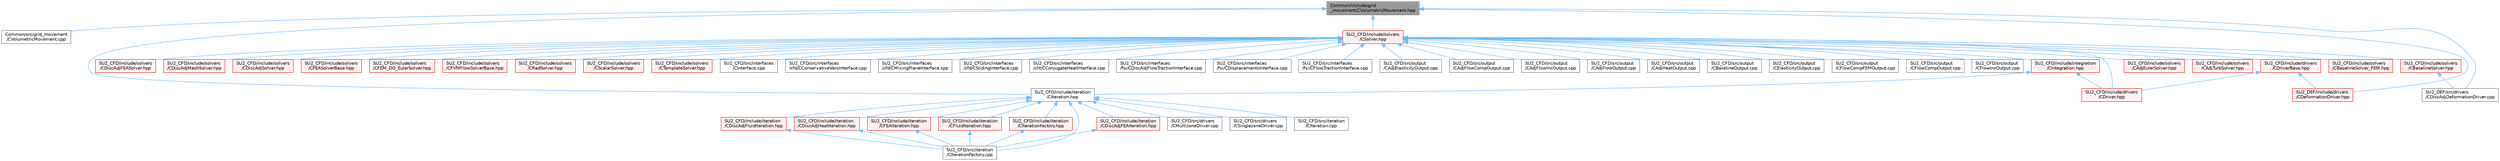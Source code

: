 digraph "Common/include/grid_movement/CVolumetricMovement.hpp"
{
 // LATEX_PDF_SIZE
  bgcolor="transparent";
  edge [fontname=Helvetica,fontsize=10,labelfontname=Helvetica,labelfontsize=10];
  node [fontname=Helvetica,fontsize=10,shape=box,height=0.2,width=0.4];
  Node1 [id="Node000001",label="Common/include/grid\l_movement/CVolumetricMovement.hpp",height=0.2,width=0.4,color="gray40", fillcolor="grey60", style="filled", fontcolor="black",tooltip="Headers of the CVolumetricMovement class."];
  Node1 -> Node2 [id="edge1_Node000001_Node000002",dir="back",color="steelblue1",style="solid",tooltip=" "];
  Node2 [id="Node000002",label="Common/src/grid_movement\l/CVolumetricMovement.cpp",height=0.2,width=0.4,color="grey40", fillcolor="white", style="filled",URL="$CVolumetricMovement_8cpp.html",tooltip="Subroutines for moving mesh volume elements."];
  Node1 -> Node3 [id="edge2_Node000001_Node000003",dir="back",color="steelblue1",style="solid",tooltip=" "];
  Node3 [id="Node000003",label="SU2_CFD/include/iteration\l/CIteration.hpp",height=0.2,width=0.4,color="grey40", fillcolor="white", style="filled",URL="$CIteration_8hpp.html",tooltip="Headers of the iteration classes used by SU2_CFD. Each CIteration class represents an available physi..."];
  Node3 -> Node4 [id="edge3_Node000003_Node000004",dir="back",color="steelblue1",style="solid",tooltip=" "];
  Node4 [id="Node000004",label="SU2_CFD/include/iteration\l/CDiscAdjFEAIteration.hpp",height=0.2,width=0.4,color="red", fillcolor="#FFF0F0", style="filled",URL="$CDiscAdjFEAIteration_8hpp.html",tooltip=" "];
  Node4 -> Node6 [id="edge4_Node000004_Node000006",dir="back",color="steelblue1",style="solid",tooltip=" "];
  Node6 [id="Node000006",label="SU2_CFD/src/iteration\l/CIterationFactory.cpp",height=0.2,width=0.4,color="grey40", fillcolor="white", style="filled",URL="$CIterationFactory_8cpp.html",tooltip=" "];
  Node3 -> Node7 [id="edge5_Node000003_Node000007",dir="back",color="steelblue1",style="solid",tooltip=" "];
  Node7 [id="Node000007",label="SU2_CFD/include/iteration\l/CDiscAdjFluidIteration.hpp",height=0.2,width=0.4,color="red", fillcolor="#FFF0F0", style="filled",URL="$CDiscAdjFluidIteration_8hpp.html",tooltip="Headers of the iteration classes used by SU2_CFD. Each CIteration class represents an available physi..."];
  Node7 -> Node6 [id="edge6_Node000007_Node000006",dir="back",color="steelblue1",style="solid",tooltip=" "];
  Node3 -> Node9 [id="edge7_Node000003_Node000009",dir="back",color="steelblue1",style="solid",tooltip=" "];
  Node9 [id="Node000009",label="SU2_CFD/include/iteration\l/CDiscAdjHeatIteration.hpp",height=0.2,width=0.4,color="red", fillcolor="#FFF0F0", style="filled",URL="$CDiscAdjHeatIteration_8hpp.html",tooltip="Headers of the iteration classes used by SU2_CFD. Each CIteration class represents an available physi..."];
  Node9 -> Node6 [id="edge8_Node000009_Node000006",dir="back",color="steelblue1",style="solid",tooltip=" "];
  Node3 -> Node11 [id="edge9_Node000003_Node000011",dir="back",color="steelblue1",style="solid",tooltip=" "];
  Node11 [id="Node000011",label="SU2_CFD/include/iteration\l/CFEAIteration.hpp",height=0.2,width=0.4,color="red", fillcolor="#FFF0F0", style="filled",URL="$CFEAIteration_8hpp.html",tooltip="Headers of the iteration classes used by SU2_CFD. Each CIteration class represents an available physi..."];
  Node11 -> Node6 [id="edge10_Node000011_Node000006",dir="back",color="steelblue1",style="solid",tooltip=" "];
  Node3 -> Node13 [id="edge11_Node000003_Node000013",dir="back",color="steelblue1",style="solid",tooltip=" "];
  Node13 [id="Node000013",label="SU2_CFD/include/iteration\l/CFluidIteration.hpp",height=0.2,width=0.4,color="red", fillcolor="#FFF0F0", style="filled",URL="$CFluidIteration_8hpp.html",tooltip=" "];
  Node13 -> Node6 [id="edge12_Node000013_Node000006",dir="back",color="steelblue1",style="solid",tooltip=" "];
  Node3 -> Node24 [id="edge13_Node000003_Node000024",dir="back",color="steelblue1",style="solid",tooltip=" "];
  Node24 [id="Node000024",label="SU2_CFD/include/iteration\l/CIterationFactory.hpp",height=0.2,width=0.4,color="red", fillcolor="#FFF0F0", style="filled",URL="$CIterationFactory_8hpp.html",tooltip="Headers of the iteration classes used by SU2_CFD. Each CIteration class represents an available physi..."];
  Node24 -> Node6 [id="edge14_Node000024_Node000006",dir="back",color="steelblue1",style="solid",tooltip=" "];
  Node3 -> Node27 [id="edge15_Node000003_Node000027",dir="back",color="steelblue1",style="solid",tooltip=" "];
  Node27 [id="Node000027",label="SU2_CFD/src/drivers\l/CMultizoneDriver.cpp",height=0.2,width=0.4,color="grey40", fillcolor="white", style="filled",URL="$CMultizoneDriver_8cpp.html",tooltip=" "];
  Node3 -> Node28 [id="edge16_Node000003_Node000028",dir="back",color="steelblue1",style="solid",tooltip=" "];
  Node28 [id="Node000028",label="SU2_CFD/src/drivers\l/CSinglezoneDriver.cpp",height=0.2,width=0.4,color="grey40", fillcolor="white", style="filled",URL="$CSinglezoneDriver_8cpp.html",tooltip=" "];
  Node3 -> Node29 [id="edge17_Node000003_Node000029",dir="back",color="steelblue1",style="solid",tooltip=" "];
  Node29 [id="Node000029",label="SU2_CFD/src/iteration\l/CIteration.cpp",height=0.2,width=0.4,color="grey40", fillcolor="white", style="filled",URL="$CIteration_8cpp.html",tooltip=" "];
  Node3 -> Node6 [id="edge18_Node000003_Node000006",dir="back",color="steelblue1",style="solid",tooltip=" "];
  Node1 -> Node30 [id="edge19_Node000001_Node000030",dir="back",color="steelblue1",style="solid",tooltip=" "];
  Node30 [id="Node000030",label="SU2_CFD/include/solvers\l/CSolver.hpp",height=0.2,width=0.4,color="red", fillcolor="#FFF0F0", style="filled",URL="$CSolver_8hpp.html",tooltip="Headers of the CSolver class which is inherited by all of the other solvers."];
  Node30 -> Node31 [id="edge20_Node000030_Node000031",dir="back",color="steelblue1",style="solid",tooltip=" "];
  Node31 [id="Node000031",label="SU2_CFD/include/drivers\l/CDriver.hpp",height=0.2,width=0.4,color="red", fillcolor="#FFF0F0", style="filled",URL="$CDriver_8hpp.html",tooltip="Headers of the main subroutines for driving single or multi-zone problems. The subroutines and functi..."];
  Node30 -> Node41 [id="edge21_Node000030_Node000041",dir="back",color="steelblue1",style="solid",tooltip=" "];
  Node41 [id="Node000041",label="SU2_CFD/include/drivers\l/CDriverBase.hpp",height=0.2,width=0.4,color="red", fillcolor="#FFF0F0", style="filled",URL="$CDriverBase_8hpp.html",tooltip="Base class for all drivers."];
  Node41 -> Node31 [id="edge22_Node000041_Node000031",dir="back",color="steelblue1",style="solid",tooltip=" "];
  Node41 -> Node43 [id="edge23_Node000041_Node000043",dir="back",color="steelblue1",style="solid",tooltip=" "];
  Node43 [id="Node000043",label="SU2_DEF/include/drivers\l/CDeformationDriver.hpp",height=0.2,width=0.4,color="red", fillcolor="#FFF0F0", style="filled",URL="$CDeformationDriver_8hpp.html",tooltip="Headers of the main subroutines for driving the mesh deformation."];
  Node30 -> Node49 [id="edge24_Node000030_Node000049",dir="back",color="steelblue1",style="solid",tooltip=" "];
  Node49 [id="Node000049",label="SU2_CFD/include/integration\l/CIntegration.hpp",height=0.2,width=0.4,color="red", fillcolor="#FFF0F0", style="filled",URL="$CIntegration_8hpp.html",tooltip="Declaration of the main routines to orchestrate space and time integration."];
  Node49 -> Node31 [id="edge25_Node000049_Node000031",dir="back",color="steelblue1",style="solid",tooltip=" "];
  Node49 -> Node3 [id="edge26_Node000049_Node000003",dir="back",color="steelblue1",style="solid",tooltip=" "];
  Node30 -> Node62 [id="edge27_Node000030_Node000062",dir="back",color="steelblue1",style="solid",tooltip=" "];
  Node62 [id="Node000062",label="SU2_CFD/include/solvers\l/CAdjEulerSolver.hpp",height=0.2,width=0.4,color="red", fillcolor="#FFF0F0", style="filled",URL="$CAdjEulerSolver_8hpp.html",tooltip="Headers of the CAdjEulerSolver class."];
  Node30 -> Node67 [id="edge28_Node000030_Node000067",dir="back",color="steelblue1",style="solid",tooltip=" "];
  Node67 [id="Node000067",label="SU2_CFD/include/solvers\l/CAdjTurbSolver.hpp",height=0.2,width=0.4,color="red", fillcolor="#FFF0F0", style="filled",URL="$CAdjTurbSolver_8hpp.html",tooltip="Headers of the CAdjTurbSolver class."];
  Node30 -> Node69 [id="edge29_Node000030_Node000069",dir="back",color="steelblue1",style="solid",tooltip=" "];
  Node69 [id="Node000069",label="SU2_CFD/include/solvers\l/CBaselineSolver.hpp",height=0.2,width=0.4,color="red", fillcolor="#FFF0F0", style="filled",URL="$CBaselineSolver_8hpp.html",tooltip=" "];
  Node69 -> Node47 [id="edge30_Node000069_Node000047",dir="back",color="steelblue1",style="solid",tooltip=" "];
  Node47 [id="Node000047",label="SU2_DEF/src/drivers\l/CDiscAdjDeformationDriver.cpp",height=0.2,width=0.4,color="grey40", fillcolor="white", style="filled",URL="$CDiscAdjDeformationDriver_8cpp.html",tooltip="Main subroutines for driving the projection of sensitivities."];
  Node30 -> Node73 [id="edge31_Node000030_Node000073",dir="back",color="steelblue1",style="solid",tooltip=" "];
  Node73 [id="Node000073",label="SU2_CFD/include/solvers\l/CBaselineSolver_FEM.hpp",height=0.2,width=0.4,color="red", fillcolor="#FFF0F0", style="filled",URL="$CBaselineSolver__FEM_8hpp.html",tooltip=" "];
  Node30 -> Node75 [id="edge32_Node000030_Node000075",dir="back",color="steelblue1",style="solid",tooltip=" "];
  Node75 [id="Node000075",label="SU2_CFD/include/solvers\l/CDiscAdjFEASolver.hpp",height=0.2,width=0.4,color="red", fillcolor="#FFF0F0", style="filled",URL="$CDiscAdjFEASolver_8hpp.html",tooltip="Headers of the CDiscAdjFEASolver class."];
  Node30 -> Node77 [id="edge33_Node000030_Node000077",dir="back",color="steelblue1",style="solid",tooltip=" "];
  Node77 [id="Node000077",label="SU2_CFD/include/solvers\l/CDiscAdjMeshSolver.hpp",height=0.2,width=0.4,color="red", fillcolor="#FFF0F0", style="filled",URL="$CDiscAdjMeshSolver_8hpp.html",tooltip=" "];
  Node30 -> Node79 [id="edge34_Node000030_Node000079",dir="back",color="steelblue1",style="solid",tooltip=" "];
  Node79 [id="Node000079",label="SU2_CFD/include/solvers\l/CDiscAdjSolver.hpp",height=0.2,width=0.4,color="red", fillcolor="#FFF0F0", style="filled",URL="$CDiscAdjSolver_8hpp.html",tooltip="Headers of the CDiscAdjSolver class."];
  Node30 -> Node81 [id="edge35_Node000030_Node000081",dir="back",color="steelblue1",style="solid",tooltip=" "];
  Node81 [id="Node000081",label="SU2_CFD/include/solvers\l/CFEASolverBase.hpp",height=0.2,width=0.4,color="red", fillcolor="#FFF0F0", style="filled",URL="$CFEASolverBase_8hpp.html",tooltip=" "];
  Node30 -> Node89 [id="edge36_Node000030_Node000089",dir="back",color="steelblue1",style="solid",tooltip=" "];
  Node89 [id="Node000089",label="SU2_CFD/include/solvers\l/CFEM_DG_EulerSolver.hpp",height=0.2,width=0.4,color="red", fillcolor="#FFF0F0", style="filled",URL="$CFEM__DG__EulerSolver_8hpp.html",tooltip="Headers of the CFEM_DG_EulerSolver class."];
  Node30 -> Node93 [id="edge37_Node000030_Node000093",dir="back",color="steelblue1",style="solid",tooltip=" "];
  Node93 [id="Node000093",label="SU2_CFD/include/solvers\l/CFVMFlowSolverBase.hpp",height=0.2,width=0.4,color="red", fillcolor="#FFF0F0", style="filled",URL="$CFVMFlowSolverBase_8hpp.html",tooltip="Base class template for all FVM flow solvers."];
  Node30 -> Node107 [id="edge38_Node000030_Node000107",dir="back",color="steelblue1",style="solid",tooltip=" "];
  Node107 [id="Node000107",label="SU2_CFD/include/solvers\l/CRadSolver.hpp",height=0.2,width=0.4,color="red", fillcolor="#FFF0F0", style="filled",URL="$CRadSolver_8hpp.html",tooltip="Declaration and inlines of the class to compute a generic radiation solver."];
  Node30 -> Node111 [id="edge39_Node000030_Node000111",dir="back",color="steelblue1",style="solid",tooltip=" "];
  Node111 [id="Node000111",label="SU2_CFD/include/solvers\l/CScalarSolver.hpp",height=0.2,width=0.4,color="red", fillcolor="#FFF0F0", style="filled",URL="$CScalarSolver_8hpp.html",tooltip="Headers of the CScalarSolver class."];
  Node30 -> Node127 [id="edge40_Node000030_Node000127",dir="back",color="steelblue1",style="solid",tooltip=" "];
  Node127 [id="Node000127",label="SU2_CFD/include/solvers\l/CTemplateSolver.hpp",height=0.2,width=0.4,color="red", fillcolor="#FFF0F0", style="filled",URL="$CTemplateSolver_8hpp.html",tooltip="Headers of the CTemplateSolver class."];
  Node30 -> Node129 [id="edge41_Node000030_Node000129",dir="back",color="steelblue1",style="solid",tooltip=" "];
  Node129 [id="Node000129",label="SU2_CFD/src/interfaces\l/CInterface.cpp",height=0.2,width=0.4,color="grey40", fillcolor="white", style="filled",URL="$CInterface_8cpp.html",tooltip="Main subroutines for MPI transfer of information between zones."];
  Node30 -> Node130 [id="edge42_Node000030_Node000130",dir="back",color="steelblue1",style="solid",tooltip=" "];
  Node130 [id="Node000130",label="SU2_CFD/src/interfaces\l/cfd/CConservativeVarsInterface.cpp",height=0.2,width=0.4,color="grey40", fillcolor="white", style="filled",URL="$CConservativeVarsInterface_8cpp.html",tooltip="Declaration and inlines of the class to transfer conservative variables from a generic zone into anot..."];
  Node30 -> Node131 [id="edge43_Node000030_Node000131",dir="back",color="steelblue1",style="solid",tooltip=" "];
  Node131 [id="Node000131",label="SU2_CFD/src/interfaces\l/cfd/CMixingPlaneInterface.cpp",height=0.2,width=0.4,color="grey40", fillcolor="white", style="filled",URL="$CMixingPlaneInterface_8cpp.html",tooltip="Declaration and inlines of the class to transfer average variables needed for MixingPlane computation..."];
  Node30 -> Node132 [id="edge44_Node000030_Node000132",dir="back",color="steelblue1",style="solid",tooltip=" "];
  Node132 [id="Node000132",label="SU2_CFD/src/interfaces\l/cfd/CSlidingInterface.cpp",height=0.2,width=0.4,color="grey40", fillcolor="white", style="filled",URL="$CSlidingInterface_8cpp.html",tooltip="Declaration and inlines of the class to transfer conservative variables from a generic zone into anot..."];
  Node30 -> Node133 [id="edge45_Node000030_Node000133",dir="back",color="steelblue1",style="solid",tooltip=" "];
  Node133 [id="Node000133",label="SU2_CFD/src/interfaces\l/cht/CConjugateHeatInterface.cpp",height=0.2,width=0.4,color="grey40", fillcolor="white", style="filled",URL="$CConjugateHeatInterface_8cpp.html",tooltip="Declaration and inlines of the class to transfer temperature and heatflux density for conjugate heat ..."];
  Node30 -> Node134 [id="edge46_Node000030_Node000134",dir="back",color="steelblue1",style="solid",tooltip=" "];
  Node134 [id="Node000134",label="SU2_CFD/src/interfaces\l/fsi/CDiscAdjFlowTractionInterface.cpp",height=0.2,width=0.4,color="grey40", fillcolor="white", style="filled",URL="$CDiscAdjFlowTractionInterface_8cpp.html",tooltip="Declaration and inlines of the class to transfer flow tractions from a fluid zone into a structural z..."];
  Node30 -> Node135 [id="edge47_Node000030_Node000135",dir="back",color="steelblue1",style="solid",tooltip=" "];
  Node135 [id="Node000135",label="SU2_CFD/src/interfaces\l/fsi/CDisplacementsInterface.cpp",height=0.2,width=0.4,color="grey40", fillcolor="white", style="filled",URL="$CDisplacementsInterface_8cpp.html",tooltip="Main subroutines for transferring boundary displacements."];
  Node30 -> Node136 [id="edge48_Node000030_Node000136",dir="back",color="steelblue1",style="solid",tooltip=" "];
  Node136 [id="Node000136",label="SU2_CFD/src/interfaces\l/fsi/CFlowTractionInterface.cpp",height=0.2,width=0.4,color="grey40", fillcolor="white", style="filled",URL="$CFlowTractionInterface_8cpp.html",tooltip="Declaration and inlines of the class to transfer flow tractions from a fluid zone into a structural z..."];
  Node30 -> Node137 [id="edge49_Node000030_Node000137",dir="back",color="steelblue1",style="solid",tooltip=" "];
  Node137 [id="Node000137",label="SU2_CFD/src/output\l/CAdjElasticityOutput.cpp",height=0.2,width=0.4,color="grey40", fillcolor="white", style="filled",URL="$CAdjElasticityOutput_8cpp.html",tooltip="Main subroutines for elasticity discrete adjoint output."];
  Node30 -> Node138 [id="edge50_Node000030_Node000138",dir="back",color="steelblue1",style="solid",tooltip=" "];
  Node138 [id="Node000138",label="SU2_CFD/src/output\l/CAdjFlowCompOutput.cpp",height=0.2,width=0.4,color="grey40", fillcolor="white", style="filled",URL="$CAdjFlowCompOutput_8cpp.html",tooltip="Main subroutines for flow discrete adjoint output."];
  Node30 -> Node139 [id="edge51_Node000030_Node000139",dir="back",color="steelblue1",style="solid",tooltip=" "];
  Node139 [id="Node000139",label="SU2_CFD/src/output\l/CAdjFlowIncOutput.cpp",height=0.2,width=0.4,color="grey40", fillcolor="white", style="filled",URL="$CAdjFlowIncOutput_8cpp.html",tooltip="Main subroutines for flow discrete adjoint output."];
  Node30 -> Node140 [id="edge52_Node000030_Node000140",dir="back",color="steelblue1",style="solid",tooltip=" "];
  Node140 [id="Node000140",label="SU2_CFD/src/output\l/CAdjFlowOutput.cpp",height=0.2,width=0.4,color="grey40", fillcolor="white", style="filled",URL="$CAdjFlowOutput_8cpp.html",tooltip="Main subroutines for flow discrete adjoint output."];
  Node30 -> Node141 [id="edge53_Node000030_Node000141",dir="back",color="steelblue1",style="solid",tooltip=" "];
  Node141 [id="Node000141",label="SU2_CFD/src/output\l/CAdjHeatOutput.cpp",height=0.2,width=0.4,color="grey40", fillcolor="white", style="filled",URL="$CAdjHeatOutput_8cpp.html",tooltip="Main subroutines for flow discrete adjoint output."];
  Node30 -> Node142 [id="edge54_Node000030_Node000142",dir="back",color="steelblue1",style="solid",tooltip=" "];
  Node142 [id="Node000142",label="SU2_CFD/src/output\l/CBaselineOutput.cpp",height=0.2,width=0.4,color="grey40", fillcolor="white", style="filled",URL="$CBaselineOutput_8cpp.html",tooltip="Main subroutines for flow discrete adjoint output."];
  Node30 -> Node143 [id="edge55_Node000030_Node000143",dir="back",color="steelblue1",style="solid",tooltip=" "];
  Node143 [id="Node000143",label="SU2_CFD/src/output\l/CElasticityOutput.cpp",height=0.2,width=0.4,color="grey40", fillcolor="white", style="filled",URL="$CElasticityOutput_8cpp.html",tooltip="Main subroutines for FEA output."];
  Node30 -> Node144 [id="edge56_Node000030_Node000144",dir="back",color="steelblue1",style="solid",tooltip=" "];
  Node144 [id="Node000144",label="SU2_CFD/src/output\l/CFlowCompFEMOutput.cpp",height=0.2,width=0.4,color="grey40", fillcolor="white", style="filled",URL="$CFlowCompFEMOutput_8cpp.html",tooltip="Main subroutines for compressible flow output."];
  Node30 -> Node145 [id="edge57_Node000030_Node000145",dir="back",color="steelblue1",style="solid",tooltip=" "];
  Node145 [id="Node000145",label="SU2_CFD/src/output\l/CFlowCompOutput.cpp",height=0.2,width=0.4,color="grey40", fillcolor="white", style="filled",URL="$CFlowCompOutput_8cpp.html",tooltip="Main subroutines for compressible flow output."];
  Node30 -> Node146 [id="edge58_Node000030_Node000146",dir="back",color="steelblue1",style="solid",tooltip=" "];
  Node146 [id="Node000146",label="SU2_CFD/src/output\l/CFlowIncOutput.cpp",height=0.2,width=0.4,color="grey40", fillcolor="white", style="filled",URL="$CFlowIncOutput_8cpp.html",tooltip="Main subroutines for incompressible flow output."];
  Node1 -> Node43 [id="edge59_Node000001_Node000043",dir="back",color="steelblue1",style="solid",tooltip=" "];
  Node1 -> Node47 [id="edge60_Node000001_Node000047",dir="back",color="steelblue1",style="solid",tooltip=" "];
}
